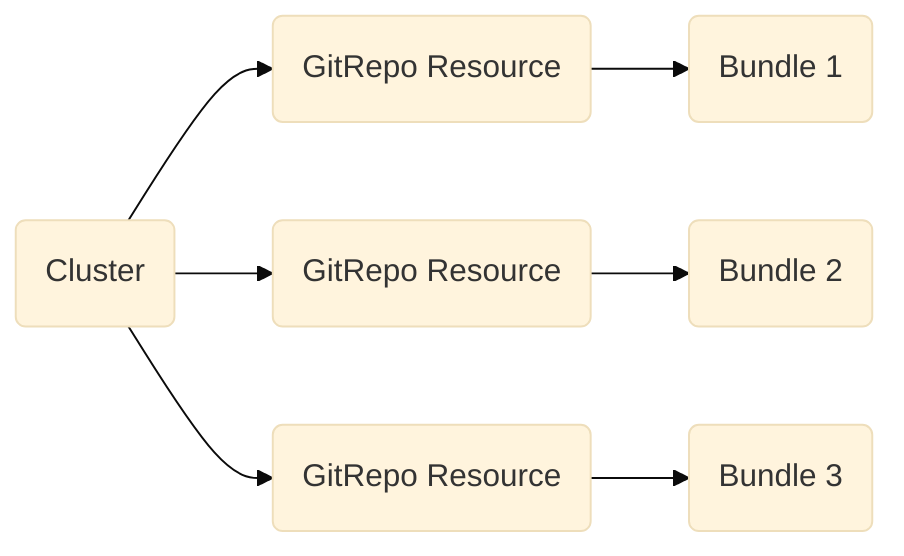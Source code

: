 %%{
    init: {
        "theme": "base"
    }
}%%

flowchart LR
    GR1(GitRepo Resource)
    GR2(GitRepo Resource)
    GR3(GitRepo Resource)
    C(Cluster)

    C --> GR1 --> BD1(Bundle 1)
    C --> GR2 --> BD2(Bundle 2)
    C --> GR3 --> BD3(Bundle 3)